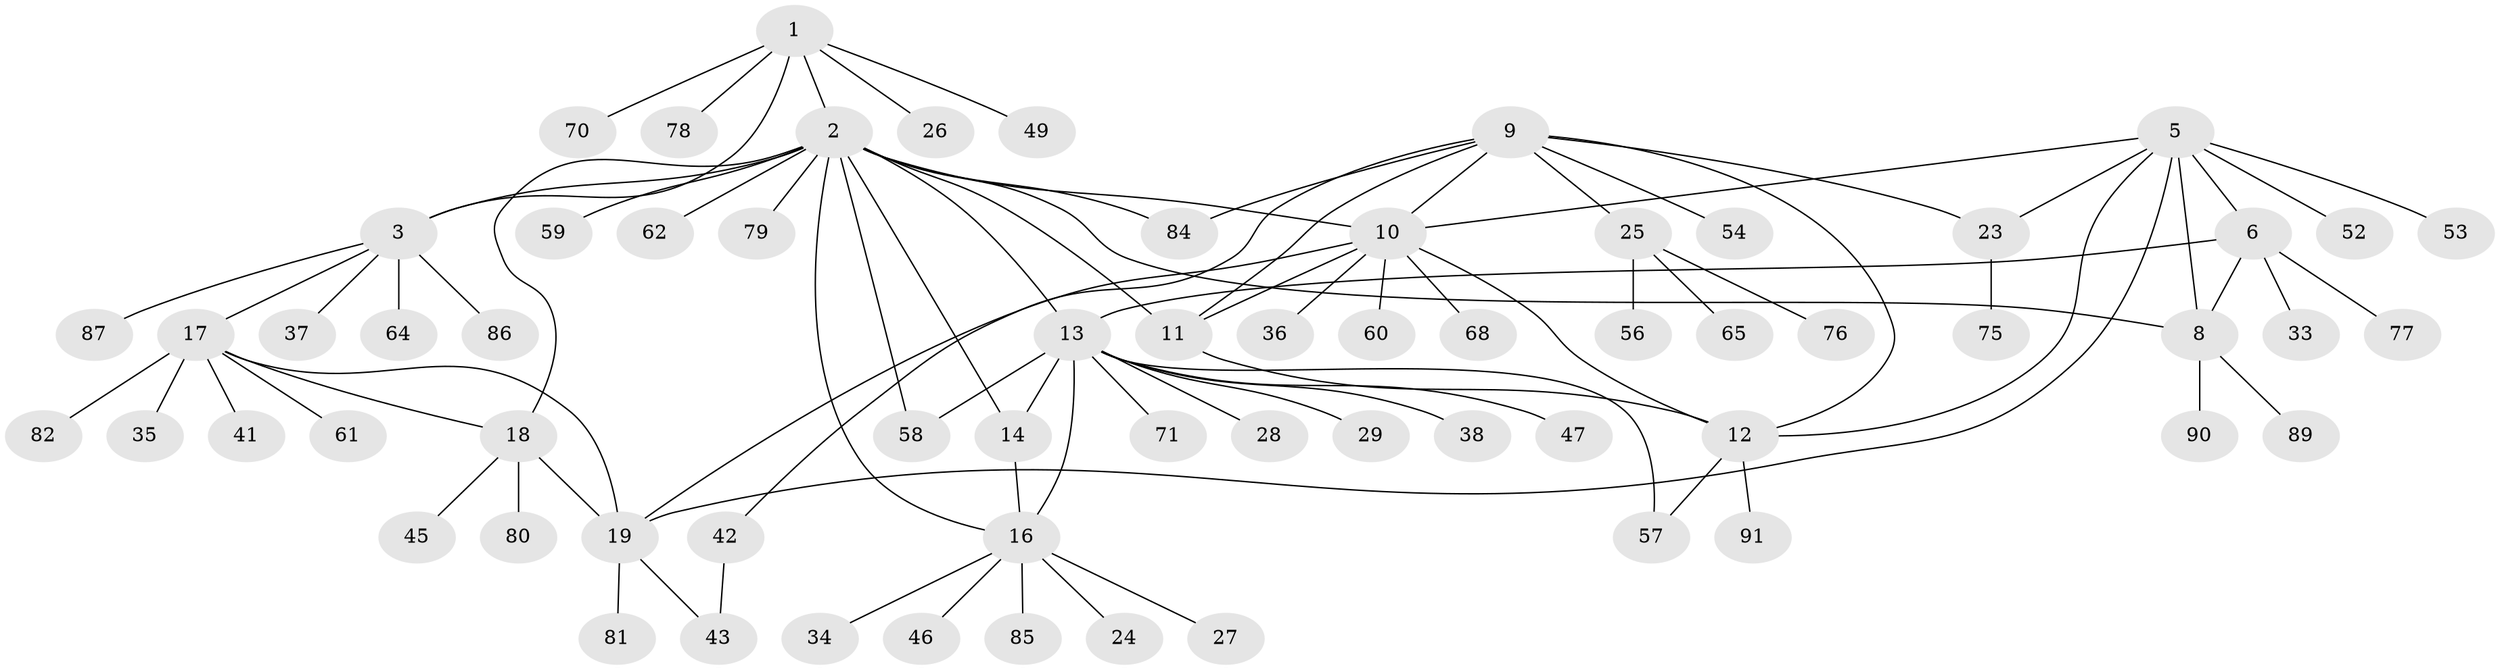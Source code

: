 // original degree distribution, {6: 0.03296703296703297, 9: 0.03296703296703297, 7: 0.03296703296703297, 4: 0.04395604395604396, 5: 0.03296703296703297, 8: 0.04395604395604396, 12: 0.01098901098901099, 2: 0.14285714285714285, 3: 0.054945054945054944, 1: 0.5714285714285714}
// Generated by graph-tools (version 1.1) at 2025/11/02/27/25 16:11:34]
// undirected, 66 vertices, 86 edges
graph export_dot {
graph [start="1"]
  node [color=gray90,style=filled];
  1 [super="+4"];
  2 [super="+15"];
  3 [super="+22"];
  5 [super="+7"];
  6 [super="+32"];
  8 [super="+40"];
  9 [super="+63"];
  10 [super="+48"];
  11;
  12 [super="+39"];
  13 [super="+73"];
  14 [super="+31"];
  16 [super="+66"];
  17 [super="+21"];
  18 [super="+20"];
  19 [super="+88"];
  23 [super="+30"];
  24 [super="+83"];
  25 [super="+50"];
  26 [super="+51"];
  27;
  28;
  29;
  33 [super="+55"];
  34;
  35;
  36;
  37;
  38;
  41;
  42 [super="+44"];
  43;
  45;
  46 [super="+67"];
  47;
  49;
  52;
  53;
  54;
  56;
  57;
  58 [super="+72"];
  59 [super="+74"];
  60;
  61;
  62 [super="+69"];
  64;
  65;
  68;
  70;
  71;
  75;
  76;
  77;
  78;
  79;
  80;
  81;
  82;
  84;
  85;
  86;
  87;
  89;
  90;
  91;
  1 -- 2 [weight=2];
  1 -- 3 [weight=2];
  1 -- 26;
  1 -- 49;
  1 -- 70;
  1 -- 78;
  2 -- 3;
  2 -- 8;
  2 -- 10;
  2 -- 58;
  2 -- 59;
  2 -- 62;
  2 -- 11;
  2 -- 13;
  2 -- 14;
  2 -- 79;
  2 -- 16;
  2 -- 84;
  2 -- 18;
  3 -- 17;
  3 -- 37;
  3 -- 64;
  3 -- 86;
  3 -- 87;
  5 -- 6 [weight=2];
  5 -- 8 [weight=2];
  5 -- 12;
  5 -- 19;
  5 -- 52;
  5 -- 53;
  5 -- 10;
  5 -- 23;
  6 -- 8;
  6 -- 13;
  6 -- 33;
  6 -- 77;
  8 -- 89;
  8 -- 90;
  9 -- 10;
  9 -- 11;
  9 -- 12;
  9 -- 23;
  9 -- 25;
  9 -- 42;
  9 -- 54;
  9 -- 84;
  10 -- 11;
  10 -- 12;
  10 -- 19;
  10 -- 36;
  10 -- 68;
  10 -- 60;
  11 -- 12;
  12 -- 57;
  12 -- 91;
  13 -- 14;
  13 -- 16;
  13 -- 28;
  13 -- 29;
  13 -- 38;
  13 -- 47;
  13 -- 57;
  13 -- 58;
  13 -- 71;
  14 -- 16;
  16 -- 24;
  16 -- 27;
  16 -- 34;
  16 -- 46;
  16 -- 85;
  17 -- 18 [weight=2];
  17 -- 19;
  17 -- 35;
  17 -- 41;
  17 -- 82;
  17 -- 61;
  18 -- 19 [weight=2];
  18 -- 80;
  18 -- 45;
  19 -- 43;
  19 -- 81;
  23 -- 75;
  25 -- 56;
  25 -- 65;
  25 -- 76;
  42 -- 43;
}
